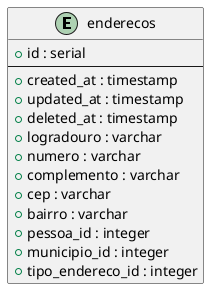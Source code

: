 @startuml
entity enderecos {
  +id : serial
  --
  +created_at : timestamp
  +updated_at : timestamp
  +deleted_at : timestamp
  +logradouro : varchar
  +numero : varchar
  +complemento : varchar
  +cep : varchar
  +bairro : varchar
  +pessoa_id : integer
  +municipio_id : integer
  +tipo_endereco_id : integer
}
@enduml
